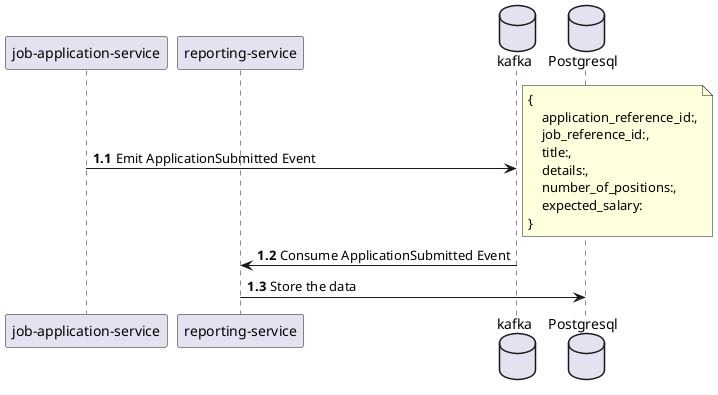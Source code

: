 @startuml
'https://plantuml.com/sequence-diagram

autonumber 1.1

participant "job-application-service" as JAS
participant "reporting-service" as RS
database kafka
database Postgresql

JAS -> kafka: Emit ApplicationSubmitted Event
note right
{
    application_reference_id:,
    job_reference_id:,
    title:,
    details:,
    number_of_positions:,
    expected_salary:
}
end note
kafka -> RS: Consume ApplicationSubmitted Event
RS -> Postgresql: Store the data

@enduml
